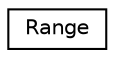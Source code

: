 digraph "Graphical Class Hierarchy"
{
  edge [fontname="Helvetica",fontsize="10",labelfontname="Helvetica",labelfontsize="10"];
  node [fontname="Helvetica",fontsize="10",shape=record];
  rankdir="LR";
  Node0 [label="Range",height=0.2,width=0.4,color="black", fillcolor="white", style="filled",URL="$class_range.html"];
}
